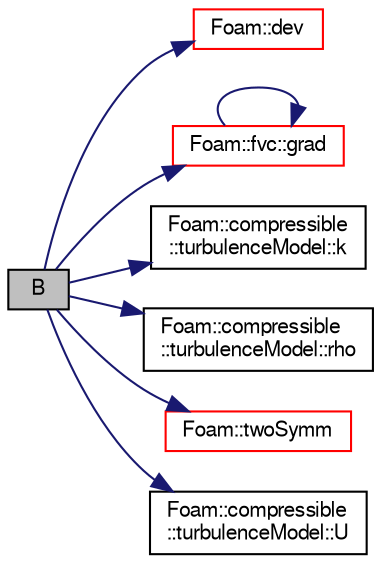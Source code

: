 digraph "B"
{
  bgcolor="transparent";
  edge [fontname="FreeSans",fontsize="10",labelfontname="FreeSans",labelfontsize="10"];
  node [fontname="FreeSans",fontsize="10",shape=record];
  rankdir="LR";
  Node380 [label="B",height=0.2,width=0.4,color="black", fillcolor="grey75", style="filled", fontcolor="black"];
  Node380 -> Node381 [color="midnightblue",fontsize="10",style="solid",fontname="FreeSans"];
  Node381 [label="Foam::dev",height=0.2,width=0.4,color="red",URL="$a21124.html#a042ede1d98e91923a7cc5e14e9f86854"];
  Node380 -> Node385 [color="midnightblue",fontsize="10",style="solid",fontname="FreeSans"];
  Node385 [label="Foam::fvc::grad",height=0.2,width=0.4,color="red",URL="$a21134.html#a7c00ec90ecc15ed3005255e42c52827a"];
  Node385 -> Node385 [color="midnightblue",fontsize="10",style="solid",fontname="FreeSans"];
  Node380 -> Node388 [color="midnightblue",fontsize="10",style="solid",fontname="FreeSans"];
  Node388 [label="Foam::compressible\l::turbulenceModel::k",height=0.2,width=0.4,color="black",URL="$a30818.html#a513c40f9ed37e2baed10984c3c4c57a9",tooltip="Return the turbulence kinetic energy. "];
  Node380 -> Node389 [color="midnightblue",fontsize="10",style="solid",fontname="FreeSans"];
  Node389 [label="Foam::compressible\l::turbulenceModel::rho",height=0.2,width=0.4,color="black",URL="$a30818.html#a85451bc9acf825ab1d3c3c143714bc38",tooltip="Access function to density field. "];
  Node380 -> Node390 [color="midnightblue",fontsize="10",style="solid",fontname="FreeSans"];
  Node390 [label="Foam::twoSymm",height=0.2,width=0.4,color="red",URL="$a21124.html#a446550beb700669a32e76d9b87d5e043"];
  Node380 -> Node391 [color="midnightblue",fontsize="10",style="solid",fontname="FreeSans"];
  Node391 [label="Foam::compressible\l::turbulenceModel::U",height=0.2,width=0.4,color="black",URL="$a30818.html#a536d168d7b335fe81f506f232b5b4872",tooltip="Access function to velocity field. "];
}
